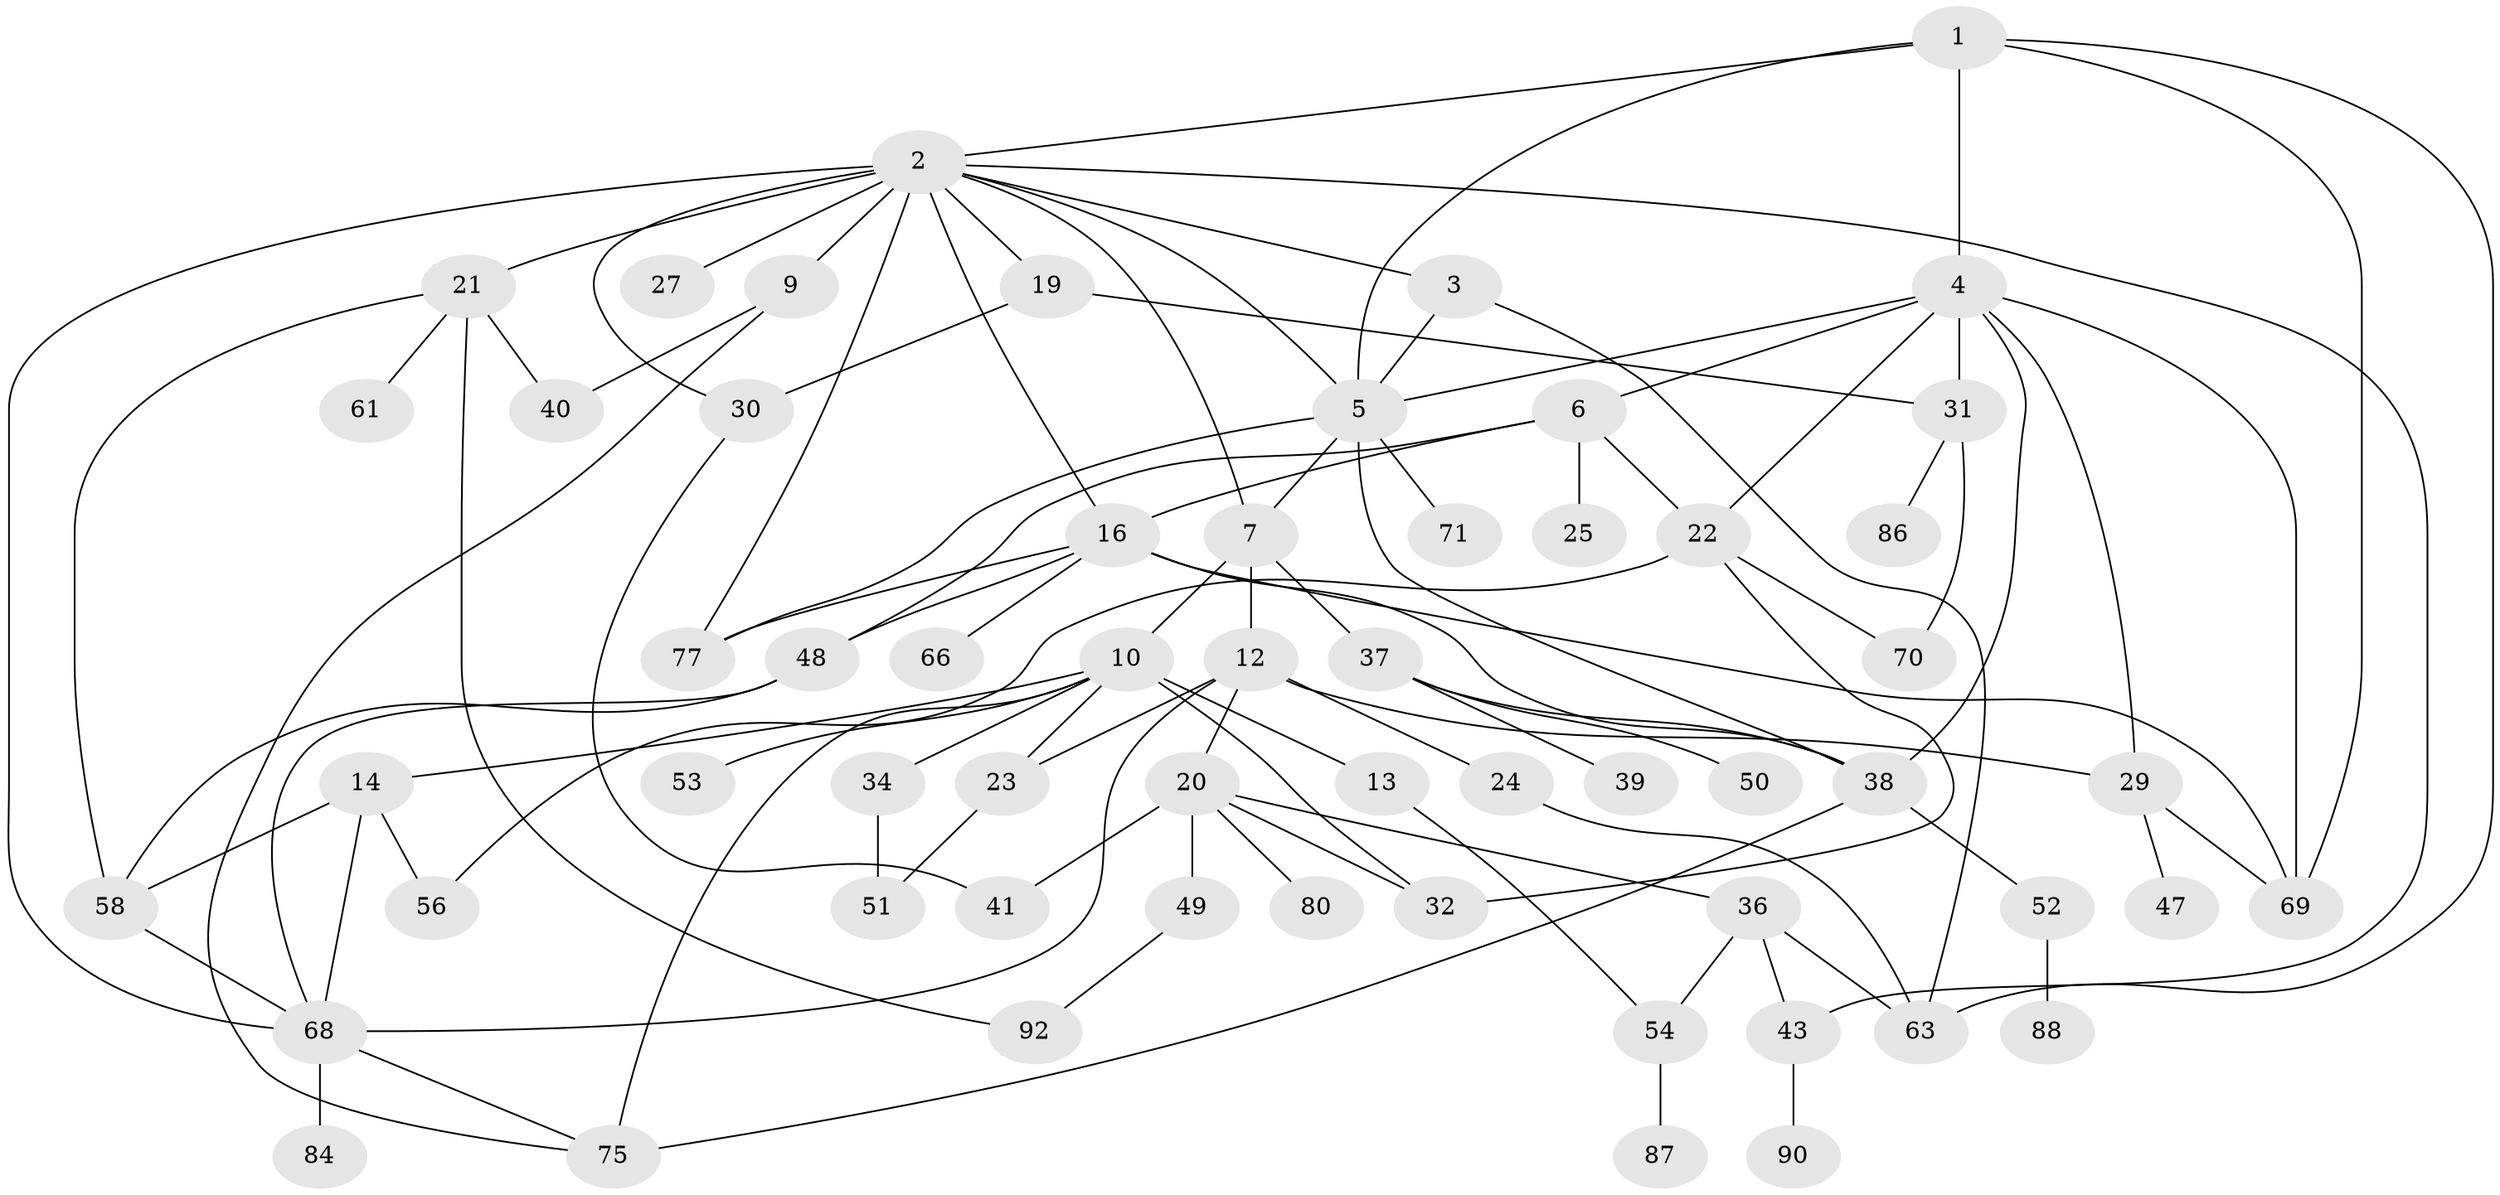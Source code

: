 // original degree distribution, {6: 0.03225806451612903, 9: 0.010752688172043012, 3: 0.24731182795698925, 7: 0.043010752688172046, 5: 0.06451612903225806, 4: 0.13978494623655913, 2: 0.26881720430107525, 1: 0.1935483870967742}
// Generated by graph-tools (version 1.1) at 2025/10/02/27/25 16:10:55]
// undirected, 59 vertices, 99 edges
graph export_dot {
graph [start="1"]
  node [color=gray90,style=filled];
  1 [super="+55"];
  2 [super="+8"];
  3;
  4 [super="+46"];
  5 [super="+15"];
  6 [super="+26"];
  7 [super="+28"];
  9;
  10 [super="+11"];
  12 [super="+17"];
  13;
  14 [super="+18"];
  16 [super="+33"];
  19 [super="+79"];
  20 [super="+35"];
  21 [super="+42"];
  22 [super="+81"];
  23;
  24 [super="+59"];
  25;
  27;
  29 [super="+65"];
  30;
  31 [super="+60"];
  32 [super="+93"];
  34 [super="+57"];
  36;
  37;
  38 [super="+89"];
  39 [super="+64"];
  40 [super="+44"];
  41;
  43 [super="+45"];
  47;
  48;
  49 [super="+72"];
  50;
  51 [super="+74"];
  52 [super="+67"];
  53;
  54 [super="+83"];
  56 [super="+73"];
  58 [super="+62"];
  61;
  63 [super="+91"];
  66;
  68 [super="+78"];
  69 [super="+76"];
  70 [super="+82"];
  71;
  75 [super="+85"];
  77;
  80;
  84;
  86;
  87;
  88;
  90;
  92;
  1 -- 2;
  1 -- 4;
  1 -- 5;
  1 -- 69;
  1 -- 63;
  2 -- 3;
  2 -- 7;
  2 -- 9;
  2 -- 21 [weight=2];
  2 -- 43;
  2 -- 77;
  2 -- 68;
  2 -- 16;
  2 -- 19;
  2 -- 5;
  2 -- 27;
  2 -- 30;
  3 -- 63;
  3 -- 5;
  4 -- 6;
  4 -- 22;
  4 -- 31;
  4 -- 69;
  4 -- 29;
  4 -- 38;
  4 -- 5;
  5 -- 71;
  5 -- 7;
  5 -- 77;
  5 -- 38;
  6 -- 25 [weight=2];
  6 -- 16;
  6 -- 48;
  6 -- 22;
  7 -- 10;
  7 -- 12;
  7 -- 37;
  9 -- 40;
  9 -- 75;
  10 -- 13;
  10 -- 34;
  10 -- 53 [weight=2];
  10 -- 23;
  10 -- 32;
  10 -- 14;
  10 -- 75;
  12 -- 20;
  12 -- 23;
  12 -- 24;
  12 -- 29;
  12 -- 68;
  13 -- 54;
  14 -- 68;
  14 -- 58;
  14 -- 56;
  16 -- 38;
  16 -- 77;
  16 -- 48;
  16 -- 66;
  16 -- 69;
  19 -- 30;
  19 -- 31;
  20 -- 32;
  20 -- 49 [weight=2];
  20 -- 80;
  20 -- 36;
  20 -- 41;
  21 -- 92;
  21 -- 40;
  21 -- 61;
  21 -- 58;
  22 -- 56;
  22 -- 32;
  22 -- 70;
  23 -- 51;
  24 -- 63;
  29 -- 47;
  29 -- 69;
  30 -- 41;
  31 -- 70;
  31 -- 86;
  34 -- 51;
  36 -- 63;
  36 -- 43;
  36 -- 54;
  37 -- 39;
  37 -- 50;
  37 -- 38;
  38 -- 52;
  38 -- 75;
  43 -- 90;
  48 -- 58;
  48 -- 68;
  49 -- 92;
  52 -- 88;
  54 -- 87;
  58 -- 68;
  68 -- 84;
  68 -- 75;
}
